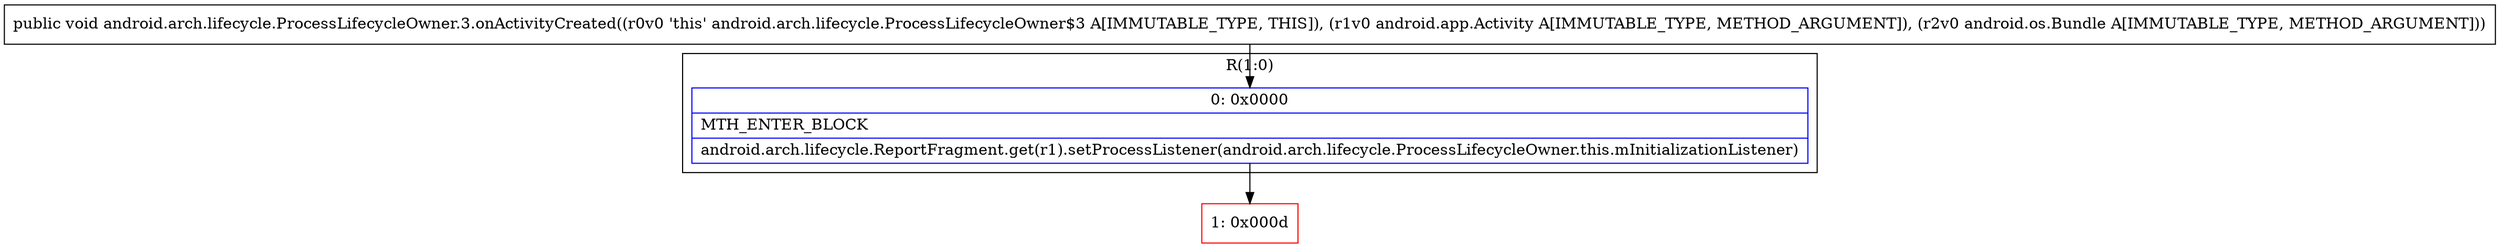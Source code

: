 digraph "CFG forandroid.arch.lifecycle.ProcessLifecycleOwner.3.onActivityCreated(Landroid\/app\/Activity;Landroid\/os\/Bundle;)V" {
subgraph cluster_Region_587014331 {
label = "R(1:0)";
node [shape=record,color=blue];
Node_0 [shape=record,label="{0\:\ 0x0000|MTH_ENTER_BLOCK\l|android.arch.lifecycle.ReportFragment.get(r1).setProcessListener(android.arch.lifecycle.ProcessLifecycleOwner.this.mInitializationListener)\l}"];
}
Node_1 [shape=record,color=red,label="{1\:\ 0x000d}"];
MethodNode[shape=record,label="{public void android.arch.lifecycle.ProcessLifecycleOwner.3.onActivityCreated((r0v0 'this' android.arch.lifecycle.ProcessLifecycleOwner$3 A[IMMUTABLE_TYPE, THIS]), (r1v0 android.app.Activity A[IMMUTABLE_TYPE, METHOD_ARGUMENT]), (r2v0 android.os.Bundle A[IMMUTABLE_TYPE, METHOD_ARGUMENT])) }"];
MethodNode -> Node_0;
Node_0 -> Node_1;
}

